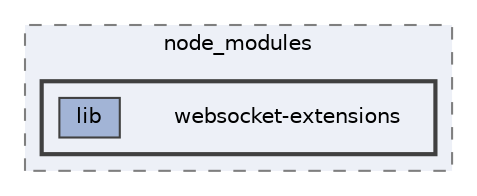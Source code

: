 digraph "pkiclassroomrescheduler/src/main/frontend/node_modules/websocket-extensions"
{
 // LATEX_PDF_SIZE
  bgcolor="transparent";
  edge [fontname=Helvetica,fontsize=10,labelfontname=Helvetica,labelfontsize=10];
  node [fontname=Helvetica,fontsize=10,shape=box,height=0.2,width=0.4];
  compound=true
  subgraph clusterdir_72953eda66ccb3a2722c28e1c3e6c23b {
    graph [ bgcolor="#edf0f7", pencolor="grey50", label="node_modules", fontname=Helvetica,fontsize=10 style="filled,dashed", URL="dir_72953eda66ccb3a2722c28e1c3e6c23b.html",tooltip=""]
  subgraph clusterdir_93893967acd419fecbd71dff70992205 {
    graph [ bgcolor="#edf0f7", pencolor="grey25", label="", fontname=Helvetica,fontsize=10 style="filled,bold", URL="dir_93893967acd419fecbd71dff70992205.html",tooltip=""]
    dir_93893967acd419fecbd71dff70992205 [shape=plaintext, label="websocket-extensions"];
  dir_87209664e9915455d4f937c9d11dbdf2 [label="lib", fillcolor="#a2b4d6", color="grey25", style="filled", URL="dir_87209664e9915455d4f937c9d11dbdf2.html",tooltip=""];
  }
  }
}
